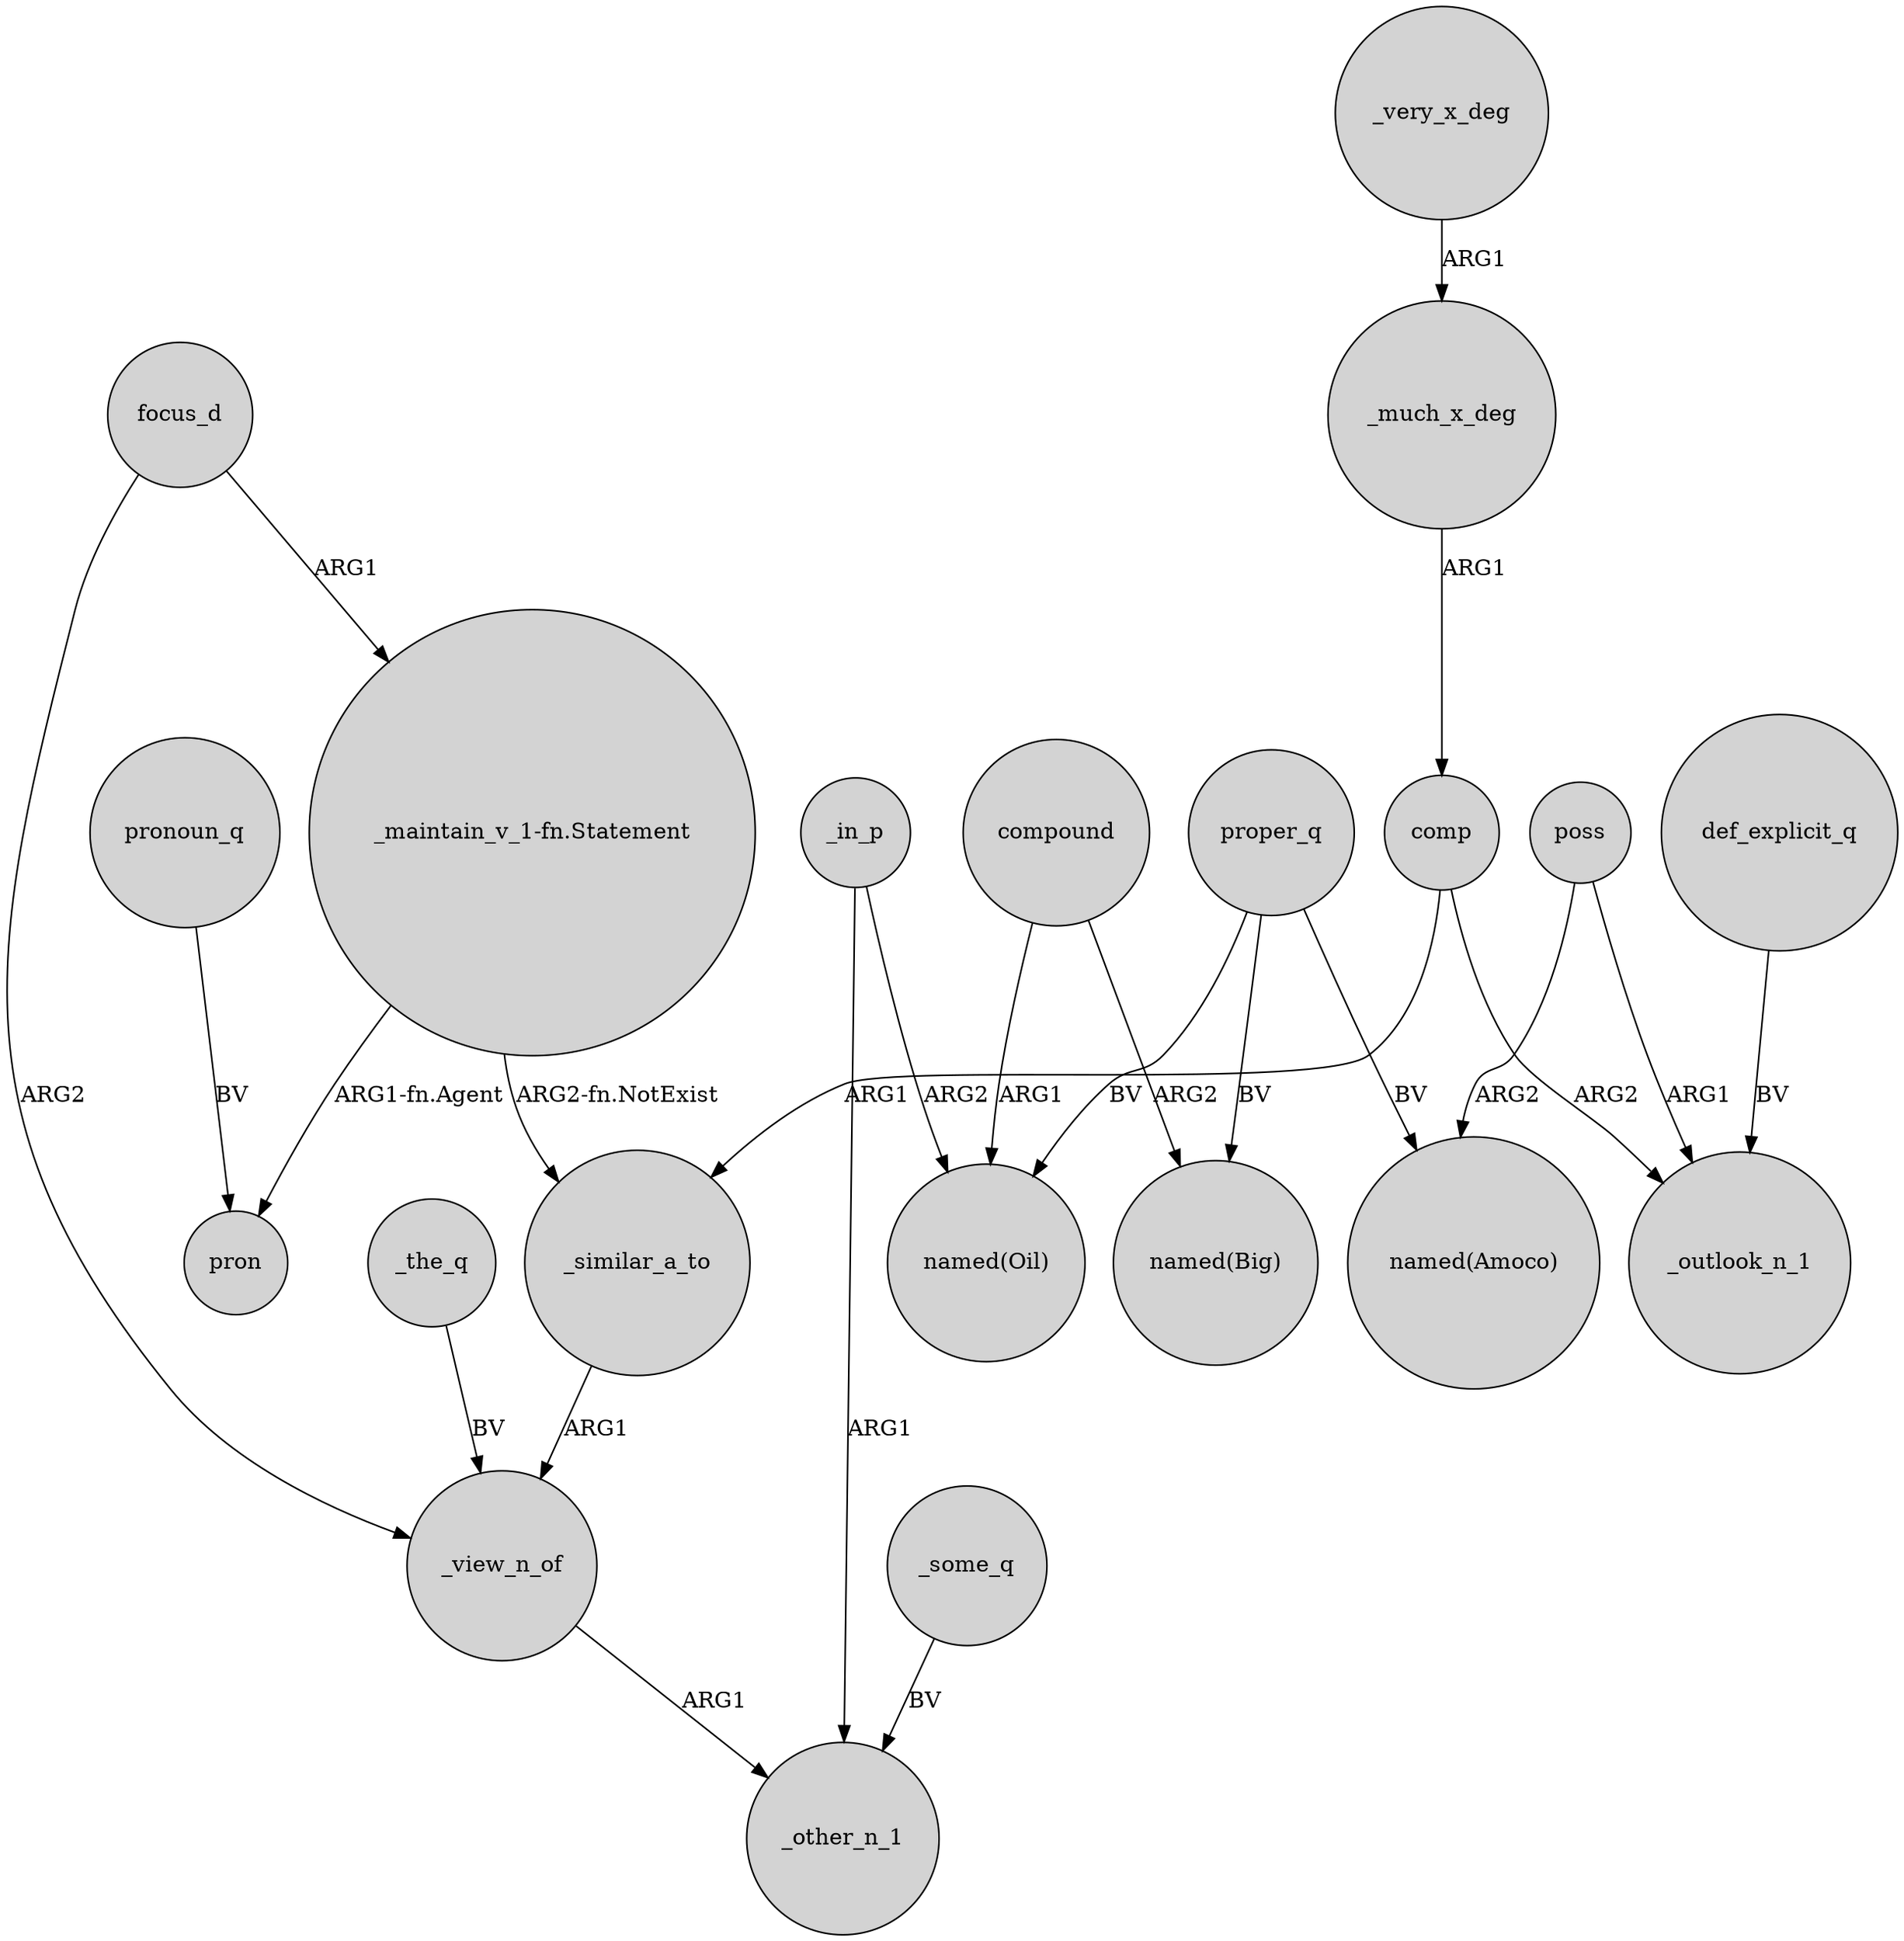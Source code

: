 digraph {
	node [shape=circle style=filled]
	"_maintain_v_1-fn.Statement" -> _similar_a_to [label="ARG2-fn.NotExist"]
	comp -> _similar_a_to [label=ARG1]
	_similar_a_to -> _view_n_of [label=ARG1]
	_in_p -> _other_n_1 [label=ARG1]
	_very_x_deg -> _much_x_deg [label=ARG1]
	_view_n_of -> _other_n_1 [label=ARG1]
	poss -> "named(Amoco)" [label=ARG2]
	pronoun_q -> pron [label=BV]
	_the_q -> _view_n_of [label=BV]
	proper_q -> "named(Oil)" [label=BV]
	proper_q -> "named(Amoco)" [label=BV]
	"_maintain_v_1-fn.Statement" -> pron [label="ARG1-fn.Agent"]
	_some_q -> _other_n_1 [label=BV]
	comp -> _outlook_n_1 [label=ARG2]
	def_explicit_q -> _outlook_n_1 [label=BV]
	focus_d -> "_maintain_v_1-fn.Statement" [label=ARG1]
	_much_x_deg -> comp [label=ARG1]
	compound -> "named(Big)" [label=ARG2]
	poss -> _outlook_n_1 [label=ARG1]
	compound -> "named(Oil)" [label=ARG1]
	_in_p -> "named(Oil)" [label=ARG2]
	focus_d -> _view_n_of [label=ARG2]
	proper_q -> "named(Big)" [label=BV]
}
